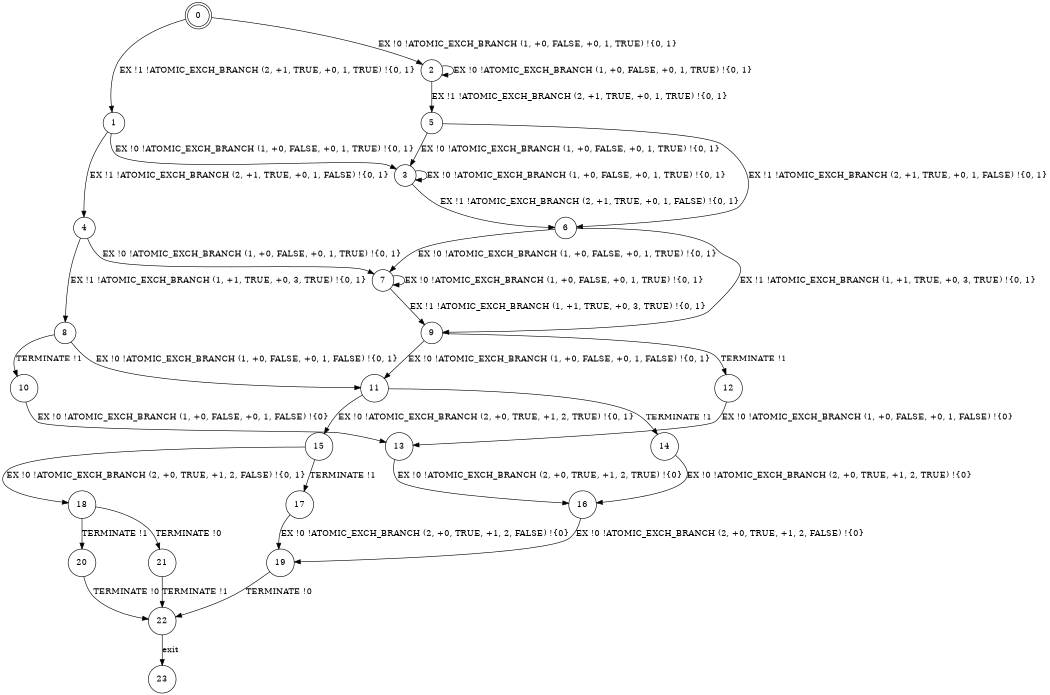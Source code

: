 digraph BCG {
size = "7, 10.5";
center = TRUE;
node [shape = circle];
0 [peripheries = 2];
0 -> 1 [label = "EX !1 !ATOMIC_EXCH_BRANCH (2, +1, TRUE, +0, 1, TRUE) !{0, 1}"];
0 -> 2 [label = "EX !0 !ATOMIC_EXCH_BRANCH (1, +0, FALSE, +0, 1, TRUE) !{0, 1}"];
1 -> 3 [label = "EX !0 !ATOMIC_EXCH_BRANCH (1, +0, FALSE, +0, 1, TRUE) !{0, 1}"];
1 -> 4 [label = "EX !1 !ATOMIC_EXCH_BRANCH (2, +1, TRUE, +0, 1, FALSE) !{0, 1}"];
2 -> 5 [label = "EX !1 !ATOMIC_EXCH_BRANCH (2, +1, TRUE, +0, 1, TRUE) !{0, 1}"];
2 -> 2 [label = "EX !0 !ATOMIC_EXCH_BRANCH (1, +0, FALSE, +0, 1, TRUE) !{0, 1}"];
3 -> 6 [label = "EX !1 !ATOMIC_EXCH_BRANCH (2, +1, TRUE, +0, 1, FALSE) !{0, 1}"];
3 -> 3 [label = "EX !0 !ATOMIC_EXCH_BRANCH (1, +0, FALSE, +0, 1, TRUE) !{0, 1}"];
4 -> 7 [label = "EX !0 !ATOMIC_EXCH_BRANCH (1, +0, FALSE, +0, 1, TRUE) !{0, 1}"];
4 -> 8 [label = "EX !1 !ATOMIC_EXCH_BRANCH (1, +1, TRUE, +0, 3, TRUE) !{0, 1}"];
5 -> 6 [label = "EX !1 !ATOMIC_EXCH_BRANCH (2, +1, TRUE, +0, 1, FALSE) !{0, 1}"];
5 -> 3 [label = "EX !0 !ATOMIC_EXCH_BRANCH (1, +0, FALSE, +0, 1, TRUE) !{0, 1}"];
6 -> 9 [label = "EX !1 !ATOMIC_EXCH_BRANCH (1, +1, TRUE, +0, 3, TRUE) !{0, 1}"];
6 -> 7 [label = "EX !0 !ATOMIC_EXCH_BRANCH (1, +0, FALSE, +0, 1, TRUE) !{0, 1}"];
7 -> 9 [label = "EX !1 !ATOMIC_EXCH_BRANCH (1, +1, TRUE, +0, 3, TRUE) !{0, 1}"];
7 -> 7 [label = "EX !0 !ATOMIC_EXCH_BRANCH (1, +0, FALSE, +0, 1, TRUE) !{0, 1}"];
8 -> 10 [label = "TERMINATE !1"];
8 -> 11 [label = "EX !0 !ATOMIC_EXCH_BRANCH (1, +0, FALSE, +0, 1, FALSE) !{0, 1}"];
9 -> 12 [label = "TERMINATE !1"];
9 -> 11 [label = "EX !0 !ATOMIC_EXCH_BRANCH (1, +0, FALSE, +0, 1, FALSE) !{0, 1}"];
10 -> 13 [label = "EX !0 !ATOMIC_EXCH_BRANCH (1, +0, FALSE, +0, 1, FALSE) !{0}"];
11 -> 14 [label = "TERMINATE !1"];
11 -> 15 [label = "EX !0 !ATOMIC_EXCH_BRANCH (2, +0, TRUE, +1, 2, TRUE) !{0, 1}"];
12 -> 13 [label = "EX !0 !ATOMIC_EXCH_BRANCH (1, +0, FALSE, +0, 1, FALSE) !{0}"];
13 -> 16 [label = "EX !0 !ATOMIC_EXCH_BRANCH (2, +0, TRUE, +1, 2, TRUE) !{0}"];
14 -> 16 [label = "EX !0 !ATOMIC_EXCH_BRANCH (2, +0, TRUE, +1, 2, TRUE) !{0}"];
15 -> 17 [label = "TERMINATE !1"];
15 -> 18 [label = "EX !0 !ATOMIC_EXCH_BRANCH (2, +0, TRUE, +1, 2, FALSE) !{0, 1}"];
16 -> 19 [label = "EX !0 !ATOMIC_EXCH_BRANCH (2, +0, TRUE, +1, 2, FALSE) !{0}"];
17 -> 19 [label = "EX !0 !ATOMIC_EXCH_BRANCH (2, +0, TRUE, +1, 2, FALSE) !{0}"];
18 -> 20 [label = "TERMINATE !1"];
18 -> 21 [label = "TERMINATE !0"];
19 -> 22 [label = "TERMINATE !0"];
20 -> 22 [label = "TERMINATE !0"];
21 -> 22 [label = "TERMINATE !1"];
22 -> 23 [label = "exit"];
}
